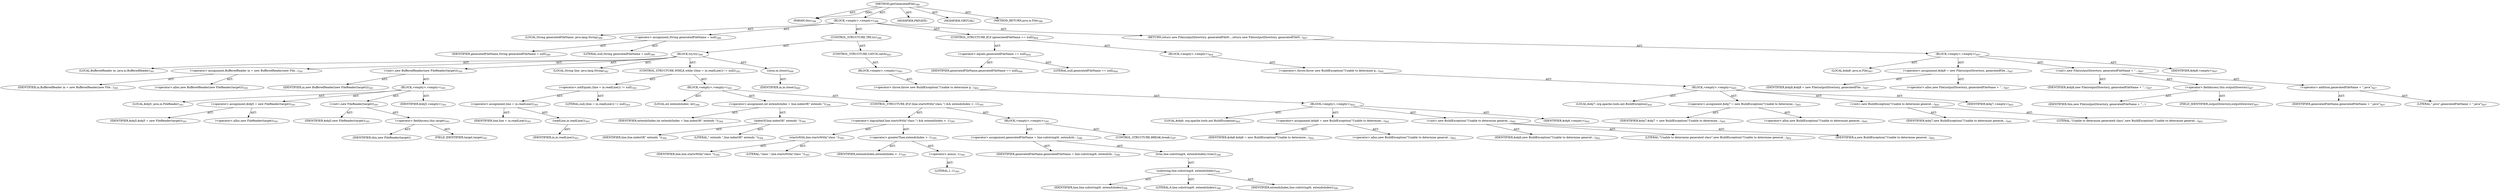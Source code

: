 digraph "getGeneratedFile" {  
"111669149717" [label = <(METHOD,getGeneratedFile)<SUB>388</SUB>> ]
"115964117029" [label = <(PARAM,this)<SUB>388</SUB>> ]
"25769803829" [label = <(BLOCK,&lt;empty&gt;,&lt;empty&gt;)<SUB>388</SUB>> ]
"94489280524" [label = <(LOCAL,String generatedFileName: java.lang.String)<SUB>389</SUB>> ]
"30064771306" [label = <(&lt;operator&gt;.assignment,String generatedFileName = null)<SUB>389</SUB>> ]
"68719476900" [label = <(IDENTIFIER,generatedFileName,String generatedFileName = null)<SUB>389</SUB>> ]
"90194313260" [label = <(LITERAL,null,String generatedFileName = null)<SUB>389</SUB>> ]
"47244640283" [label = <(CONTROL_STRUCTURE,TRY,try)<SUB>390</SUB>> ]
"25769803830" [label = <(BLOCK,try,try)<SUB>390</SUB>> ]
"94489280525" [label = <(LOCAL,BufferedReader in: java.io.BufferedReader)<SUB>391</SUB>> ]
"30064771307" [label = <(&lt;operator&gt;.assignment,BufferedReader in = new BufferedReader(new File...)<SUB>391</SUB>> ]
"68719476901" [label = <(IDENTIFIER,in,BufferedReader in = new BufferedReader(new File...)<SUB>391</SUB>> ]
"30064771308" [label = <(&lt;operator&gt;.alloc,new BufferedReader(new FileReader(target)))<SUB>391</SUB>> ]
"30064771309" [label = <(&lt;init&gt;,new BufferedReader(new FileReader(target)))<SUB>391</SUB>> ]
"68719476902" [label = <(IDENTIFIER,in,new BufferedReader(new FileReader(target)))<SUB>391</SUB>> ]
"25769803831" [label = <(BLOCK,&lt;empty&gt;,&lt;empty&gt;)<SUB>391</SUB>> ]
"94489280526" [label = <(LOCAL,$obj5: java.io.FileReader)<SUB>391</SUB>> ]
"30064771310" [label = <(&lt;operator&gt;.assignment,$obj5 = new FileReader(target))<SUB>391</SUB>> ]
"68719476903" [label = <(IDENTIFIER,$obj5,$obj5 = new FileReader(target))<SUB>391</SUB>> ]
"30064771311" [label = <(&lt;operator&gt;.alloc,new FileReader(target))<SUB>391</SUB>> ]
"30064771312" [label = <(&lt;init&gt;,new FileReader(target))<SUB>391</SUB>> ]
"68719476904" [label = <(IDENTIFIER,$obj5,new FileReader(target))<SUB>391</SUB>> ]
"30064771313" [label = <(&lt;operator&gt;.fieldAccess,this.target)<SUB>391</SUB>> ]
"68719476905" [label = <(IDENTIFIER,this,new FileReader(target))> ]
"55834574918" [label = <(FIELD_IDENTIFIER,target,target)<SUB>391</SUB>> ]
"68719476906" [label = <(IDENTIFIER,$obj5,&lt;empty&gt;)<SUB>391</SUB>> ]
"94489280527" [label = <(LOCAL,String line: java.lang.String)<SUB>392</SUB>> ]
"47244640284" [label = <(CONTROL_STRUCTURE,WHILE,while ((line = in.readLine()) != null))<SUB>393</SUB>> ]
"30064771314" [label = <(&lt;operator&gt;.notEquals,(line = in.readLine()) != null)<SUB>393</SUB>> ]
"30064771315" [label = <(&lt;operator&gt;.assignment,line = in.readLine())<SUB>393</SUB>> ]
"68719476907" [label = <(IDENTIFIER,line,line = in.readLine())<SUB>393</SUB>> ]
"30064771316" [label = <(readLine,in.readLine())<SUB>393</SUB>> ]
"68719476908" [label = <(IDENTIFIER,in,in.readLine())<SUB>393</SUB>> ]
"90194313261" [label = <(LITERAL,null,(line = in.readLine()) != null)<SUB>393</SUB>> ]
"25769803832" [label = <(BLOCK,&lt;empty&gt;,&lt;empty&gt;)<SUB>393</SUB>> ]
"94489280528" [label = <(LOCAL,int extendsIndex: int)<SUB>394</SUB>> ]
"30064771317" [label = <(&lt;operator&gt;.assignment,int extendsIndex = line.indexOf(&quot; extends &quot;))<SUB>394</SUB>> ]
"68719476909" [label = <(IDENTIFIER,extendsIndex,int extendsIndex = line.indexOf(&quot; extends &quot;))<SUB>394</SUB>> ]
"30064771318" [label = <(indexOf,line.indexOf(&quot; extends &quot;))<SUB>394</SUB>> ]
"68719476910" [label = <(IDENTIFIER,line,line.indexOf(&quot; extends &quot;))<SUB>394</SUB>> ]
"90194313262" [label = <(LITERAL,&quot; extends &quot;,line.indexOf(&quot; extends &quot;))<SUB>394</SUB>> ]
"47244640285" [label = <(CONTROL_STRUCTURE,IF,if (line.startsWith(&quot;class &quot;) &amp;&amp; extendsIndex &gt; -1))<SUB>395</SUB>> ]
"30064771319" [label = <(&lt;operator&gt;.logicalAnd,line.startsWith(&quot;class &quot;) &amp;&amp; extendsIndex &gt; -1)<SUB>395</SUB>> ]
"30064771320" [label = <(startsWith,line.startsWith(&quot;class &quot;))<SUB>395</SUB>> ]
"68719476911" [label = <(IDENTIFIER,line,line.startsWith(&quot;class &quot;))<SUB>395</SUB>> ]
"90194313263" [label = <(LITERAL,&quot;class &quot;,line.startsWith(&quot;class &quot;))<SUB>395</SUB>> ]
"30064771321" [label = <(&lt;operator&gt;.greaterThan,extendsIndex &gt; -1)<SUB>395</SUB>> ]
"68719476912" [label = <(IDENTIFIER,extendsIndex,extendsIndex &gt; -1)<SUB>395</SUB>> ]
"30064771322" [label = <(&lt;operator&gt;.minus,-1)<SUB>395</SUB>> ]
"90194313264" [label = <(LITERAL,1,-1)<SUB>395</SUB>> ]
"25769803833" [label = <(BLOCK,&lt;empty&gt;,&lt;empty&gt;)<SUB>395</SUB>> ]
"30064771323" [label = <(&lt;operator&gt;.assignment,generatedFileName = line.substring(6, extendsIn...)<SUB>396</SUB>> ]
"68719476913" [label = <(IDENTIFIER,generatedFileName,generatedFileName = line.substring(6, extendsIn...)<SUB>396</SUB>> ]
"30064771324" [label = <(trim,line.substring(6, extendsIndex).trim())<SUB>396</SUB>> ]
"30064771325" [label = <(substring,line.substring(6, extendsIndex))<SUB>396</SUB>> ]
"68719476914" [label = <(IDENTIFIER,line,line.substring(6, extendsIndex))<SUB>396</SUB>> ]
"90194313265" [label = <(LITERAL,6,line.substring(6, extendsIndex))<SUB>396</SUB>> ]
"68719476915" [label = <(IDENTIFIER,extendsIndex,line.substring(6, extendsIndex))<SUB>396</SUB>> ]
"47244640286" [label = <(CONTROL_STRUCTURE,BREAK,break;)<SUB>397</SUB>> ]
"30064771326" [label = <(close,in.close())<SUB>400</SUB>> ]
"68719476916" [label = <(IDENTIFIER,in,in.close())<SUB>400</SUB>> ]
"47244640287" [label = <(CONTROL_STRUCTURE,CATCH,catch)<SUB>401</SUB>> ]
"25769803834" [label = <(BLOCK,&lt;empty&gt;,&lt;empty&gt;)<SUB>401</SUB>> ]
"30064771327" [label = <(&lt;operator&gt;.throw,throw new BuildException(&quot;Unable to determine g...)<SUB>402</SUB>> ]
"25769803835" [label = <(BLOCK,&lt;empty&gt;,&lt;empty&gt;)<SUB>402</SUB>> ]
"94489280529" [label = <(LOCAL,$obj6: org.apache.tools.ant.BuildException)<SUB>402</SUB>> ]
"30064771328" [label = <(&lt;operator&gt;.assignment,$obj6 = new BuildException(&quot;Unable to determine...)<SUB>402</SUB>> ]
"68719476917" [label = <(IDENTIFIER,$obj6,$obj6 = new BuildException(&quot;Unable to determine...)<SUB>402</SUB>> ]
"30064771329" [label = <(&lt;operator&gt;.alloc,new BuildException(&quot;Unable to determine generat...)<SUB>402</SUB>> ]
"30064771330" [label = <(&lt;init&gt;,new BuildException(&quot;Unable to determine generat...)<SUB>402</SUB>> ]
"68719476918" [label = <(IDENTIFIER,$obj6,new BuildException(&quot;Unable to determine generat...)<SUB>402</SUB>> ]
"90194313266" [label = <(LITERAL,&quot;Unable to determine generated class&quot;,new BuildException(&quot;Unable to determine generat...)<SUB>402</SUB>> ]
"68719476919" [label = <(IDENTIFIER,e,new BuildException(&quot;Unable to determine generat...)<SUB>402</SUB>> ]
"68719476920" [label = <(IDENTIFIER,$obj6,&lt;empty&gt;)<SUB>402</SUB>> ]
"47244640288" [label = <(CONTROL_STRUCTURE,IF,if (generatedFileName == null))<SUB>404</SUB>> ]
"30064771331" [label = <(&lt;operator&gt;.equals,generatedFileName == null)<SUB>404</SUB>> ]
"68719476921" [label = <(IDENTIFIER,generatedFileName,generatedFileName == null)<SUB>404</SUB>> ]
"90194313267" [label = <(LITERAL,null,generatedFileName == null)<SUB>404</SUB>> ]
"25769803836" [label = <(BLOCK,&lt;empty&gt;,&lt;empty&gt;)<SUB>404</SUB>> ]
"30064771332" [label = <(&lt;operator&gt;.throw,throw new BuildException(&quot;Unable to determine g...)<SUB>405</SUB>> ]
"25769803837" [label = <(BLOCK,&lt;empty&gt;,&lt;empty&gt;)<SUB>405</SUB>> ]
"94489280530" [label = <(LOCAL,$obj7: org.apache.tools.ant.BuildException)<SUB>405</SUB>> ]
"30064771333" [label = <(&lt;operator&gt;.assignment,$obj7 = new BuildException(&quot;Unable to determine...)<SUB>405</SUB>> ]
"68719476922" [label = <(IDENTIFIER,$obj7,$obj7 = new BuildException(&quot;Unable to determine...)<SUB>405</SUB>> ]
"30064771334" [label = <(&lt;operator&gt;.alloc,new BuildException(&quot;Unable to determine generat...)<SUB>405</SUB>> ]
"30064771335" [label = <(&lt;init&gt;,new BuildException(&quot;Unable to determine generat...)<SUB>405</SUB>> ]
"68719476923" [label = <(IDENTIFIER,$obj7,new BuildException(&quot;Unable to determine generat...)<SUB>405</SUB>> ]
"90194313268" [label = <(LITERAL,&quot;Unable to determine generated class&quot;,new BuildException(&quot;Unable to determine generat...)<SUB>405</SUB>> ]
"68719476924" [label = <(IDENTIFIER,$obj7,&lt;empty&gt;)<SUB>405</SUB>> ]
"146028888066" [label = <(RETURN,return new File(outputDirectory, generatedFileN...,return new File(outputDirectory, generatedFileN...)<SUB>407</SUB>> ]
"25769803838" [label = <(BLOCK,&lt;empty&gt;,&lt;empty&gt;)<SUB>407</SUB>> ]
"94489280531" [label = <(LOCAL,$obj8: java.io.File)<SUB>407</SUB>> ]
"30064771336" [label = <(&lt;operator&gt;.assignment,$obj8 = new File(outputDirectory, generatedFile...)<SUB>407</SUB>> ]
"68719476925" [label = <(IDENTIFIER,$obj8,$obj8 = new File(outputDirectory, generatedFile...)<SUB>407</SUB>> ]
"30064771337" [label = <(&lt;operator&gt;.alloc,new File(outputDirectory, generatedFileName + &quot;...)<SUB>407</SUB>> ]
"30064771338" [label = <(&lt;init&gt;,new File(outputDirectory, generatedFileName + &quot;...)<SUB>407</SUB>> ]
"68719476926" [label = <(IDENTIFIER,$obj8,new File(outputDirectory, generatedFileName + &quot;...)<SUB>407</SUB>> ]
"30064771339" [label = <(&lt;operator&gt;.fieldAccess,this.outputDirectory)<SUB>407</SUB>> ]
"68719476927" [label = <(IDENTIFIER,this,new File(outputDirectory, generatedFileName + &quot;...)> ]
"55834574919" [label = <(FIELD_IDENTIFIER,outputDirectory,outputDirectory)<SUB>407</SUB>> ]
"30064771340" [label = <(&lt;operator&gt;.addition,generatedFileName + &quot;.java&quot;)<SUB>407</SUB>> ]
"68719476928" [label = <(IDENTIFIER,generatedFileName,generatedFileName + &quot;.java&quot;)<SUB>407</SUB>> ]
"90194313269" [label = <(LITERAL,&quot;.java&quot;,generatedFileName + &quot;.java&quot;)<SUB>407</SUB>> ]
"68719476929" [label = <(IDENTIFIER,$obj8,&lt;empty&gt;)<SUB>407</SUB>> ]
"133143986232" [label = <(MODIFIER,PRIVATE)> ]
"133143986233" [label = <(MODIFIER,VIRTUAL)> ]
"128849018901" [label = <(METHOD_RETURN,java.io.File)<SUB>388</SUB>> ]
  "111669149717" -> "115964117029"  [ label = "AST: "] 
  "111669149717" -> "25769803829"  [ label = "AST: "] 
  "111669149717" -> "133143986232"  [ label = "AST: "] 
  "111669149717" -> "133143986233"  [ label = "AST: "] 
  "111669149717" -> "128849018901"  [ label = "AST: "] 
  "25769803829" -> "94489280524"  [ label = "AST: "] 
  "25769803829" -> "30064771306"  [ label = "AST: "] 
  "25769803829" -> "47244640283"  [ label = "AST: "] 
  "25769803829" -> "47244640288"  [ label = "AST: "] 
  "25769803829" -> "146028888066"  [ label = "AST: "] 
  "30064771306" -> "68719476900"  [ label = "AST: "] 
  "30064771306" -> "90194313260"  [ label = "AST: "] 
  "47244640283" -> "25769803830"  [ label = "AST: "] 
  "47244640283" -> "47244640287"  [ label = "AST: "] 
  "25769803830" -> "94489280525"  [ label = "AST: "] 
  "25769803830" -> "30064771307"  [ label = "AST: "] 
  "25769803830" -> "30064771309"  [ label = "AST: "] 
  "25769803830" -> "94489280527"  [ label = "AST: "] 
  "25769803830" -> "47244640284"  [ label = "AST: "] 
  "25769803830" -> "30064771326"  [ label = "AST: "] 
  "30064771307" -> "68719476901"  [ label = "AST: "] 
  "30064771307" -> "30064771308"  [ label = "AST: "] 
  "30064771309" -> "68719476902"  [ label = "AST: "] 
  "30064771309" -> "25769803831"  [ label = "AST: "] 
  "25769803831" -> "94489280526"  [ label = "AST: "] 
  "25769803831" -> "30064771310"  [ label = "AST: "] 
  "25769803831" -> "30064771312"  [ label = "AST: "] 
  "25769803831" -> "68719476906"  [ label = "AST: "] 
  "30064771310" -> "68719476903"  [ label = "AST: "] 
  "30064771310" -> "30064771311"  [ label = "AST: "] 
  "30064771312" -> "68719476904"  [ label = "AST: "] 
  "30064771312" -> "30064771313"  [ label = "AST: "] 
  "30064771313" -> "68719476905"  [ label = "AST: "] 
  "30064771313" -> "55834574918"  [ label = "AST: "] 
  "47244640284" -> "30064771314"  [ label = "AST: "] 
  "47244640284" -> "25769803832"  [ label = "AST: "] 
  "30064771314" -> "30064771315"  [ label = "AST: "] 
  "30064771314" -> "90194313261"  [ label = "AST: "] 
  "30064771315" -> "68719476907"  [ label = "AST: "] 
  "30064771315" -> "30064771316"  [ label = "AST: "] 
  "30064771316" -> "68719476908"  [ label = "AST: "] 
  "25769803832" -> "94489280528"  [ label = "AST: "] 
  "25769803832" -> "30064771317"  [ label = "AST: "] 
  "25769803832" -> "47244640285"  [ label = "AST: "] 
  "30064771317" -> "68719476909"  [ label = "AST: "] 
  "30064771317" -> "30064771318"  [ label = "AST: "] 
  "30064771318" -> "68719476910"  [ label = "AST: "] 
  "30064771318" -> "90194313262"  [ label = "AST: "] 
  "47244640285" -> "30064771319"  [ label = "AST: "] 
  "47244640285" -> "25769803833"  [ label = "AST: "] 
  "30064771319" -> "30064771320"  [ label = "AST: "] 
  "30064771319" -> "30064771321"  [ label = "AST: "] 
  "30064771320" -> "68719476911"  [ label = "AST: "] 
  "30064771320" -> "90194313263"  [ label = "AST: "] 
  "30064771321" -> "68719476912"  [ label = "AST: "] 
  "30064771321" -> "30064771322"  [ label = "AST: "] 
  "30064771322" -> "90194313264"  [ label = "AST: "] 
  "25769803833" -> "30064771323"  [ label = "AST: "] 
  "25769803833" -> "47244640286"  [ label = "AST: "] 
  "30064771323" -> "68719476913"  [ label = "AST: "] 
  "30064771323" -> "30064771324"  [ label = "AST: "] 
  "30064771324" -> "30064771325"  [ label = "AST: "] 
  "30064771325" -> "68719476914"  [ label = "AST: "] 
  "30064771325" -> "90194313265"  [ label = "AST: "] 
  "30064771325" -> "68719476915"  [ label = "AST: "] 
  "30064771326" -> "68719476916"  [ label = "AST: "] 
  "47244640287" -> "25769803834"  [ label = "AST: "] 
  "25769803834" -> "30064771327"  [ label = "AST: "] 
  "30064771327" -> "25769803835"  [ label = "AST: "] 
  "25769803835" -> "94489280529"  [ label = "AST: "] 
  "25769803835" -> "30064771328"  [ label = "AST: "] 
  "25769803835" -> "30064771330"  [ label = "AST: "] 
  "25769803835" -> "68719476920"  [ label = "AST: "] 
  "30064771328" -> "68719476917"  [ label = "AST: "] 
  "30064771328" -> "30064771329"  [ label = "AST: "] 
  "30064771330" -> "68719476918"  [ label = "AST: "] 
  "30064771330" -> "90194313266"  [ label = "AST: "] 
  "30064771330" -> "68719476919"  [ label = "AST: "] 
  "47244640288" -> "30064771331"  [ label = "AST: "] 
  "47244640288" -> "25769803836"  [ label = "AST: "] 
  "30064771331" -> "68719476921"  [ label = "AST: "] 
  "30064771331" -> "90194313267"  [ label = "AST: "] 
  "25769803836" -> "30064771332"  [ label = "AST: "] 
  "30064771332" -> "25769803837"  [ label = "AST: "] 
  "25769803837" -> "94489280530"  [ label = "AST: "] 
  "25769803837" -> "30064771333"  [ label = "AST: "] 
  "25769803837" -> "30064771335"  [ label = "AST: "] 
  "25769803837" -> "68719476924"  [ label = "AST: "] 
  "30064771333" -> "68719476922"  [ label = "AST: "] 
  "30064771333" -> "30064771334"  [ label = "AST: "] 
  "30064771335" -> "68719476923"  [ label = "AST: "] 
  "30064771335" -> "90194313268"  [ label = "AST: "] 
  "146028888066" -> "25769803838"  [ label = "AST: "] 
  "25769803838" -> "94489280531"  [ label = "AST: "] 
  "25769803838" -> "30064771336"  [ label = "AST: "] 
  "25769803838" -> "30064771338"  [ label = "AST: "] 
  "25769803838" -> "68719476929"  [ label = "AST: "] 
  "30064771336" -> "68719476925"  [ label = "AST: "] 
  "30064771336" -> "30064771337"  [ label = "AST: "] 
  "30064771338" -> "68719476926"  [ label = "AST: "] 
  "30064771338" -> "30064771339"  [ label = "AST: "] 
  "30064771338" -> "30064771340"  [ label = "AST: "] 
  "30064771339" -> "68719476927"  [ label = "AST: "] 
  "30064771339" -> "55834574919"  [ label = "AST: "] 
  "30064771340" -> "68719476928"  [ label = "AST: "] 
  "30064771340" -> "90194313269"  [ label = "AST: "] 
  "111669149717" -> "115964117029"  [ label = "DDG: "] 
}
